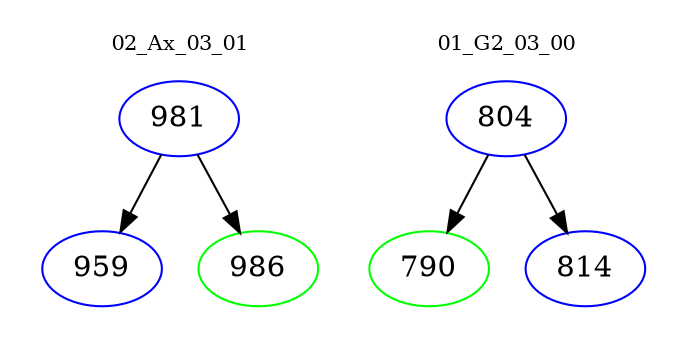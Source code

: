 digraph{
subgraph cluster_0 {
color = white
label = "02_Ax_03_01";
fontsize=10;
T0_981 [label="981", color="blue"]
T0_981 -> T0_959 [color="black"]
T0_959 [label="959", color="blue"]
T0_981 -> T0_986 [color="black"]
T0_986 [label="986", color="green"]
}
subgraph cluster_1 {
color = white
label = "01_G2_03_00";
fontsize=10;
T1_804 [label="804", color="blue"]
T1_804 -> T1_790 [color="black"]
T1_790 [label="790", color="green"]
T1_804 -> T1_814 [color="black"]
T1_814 [label="814", color="blue"]
}
}
